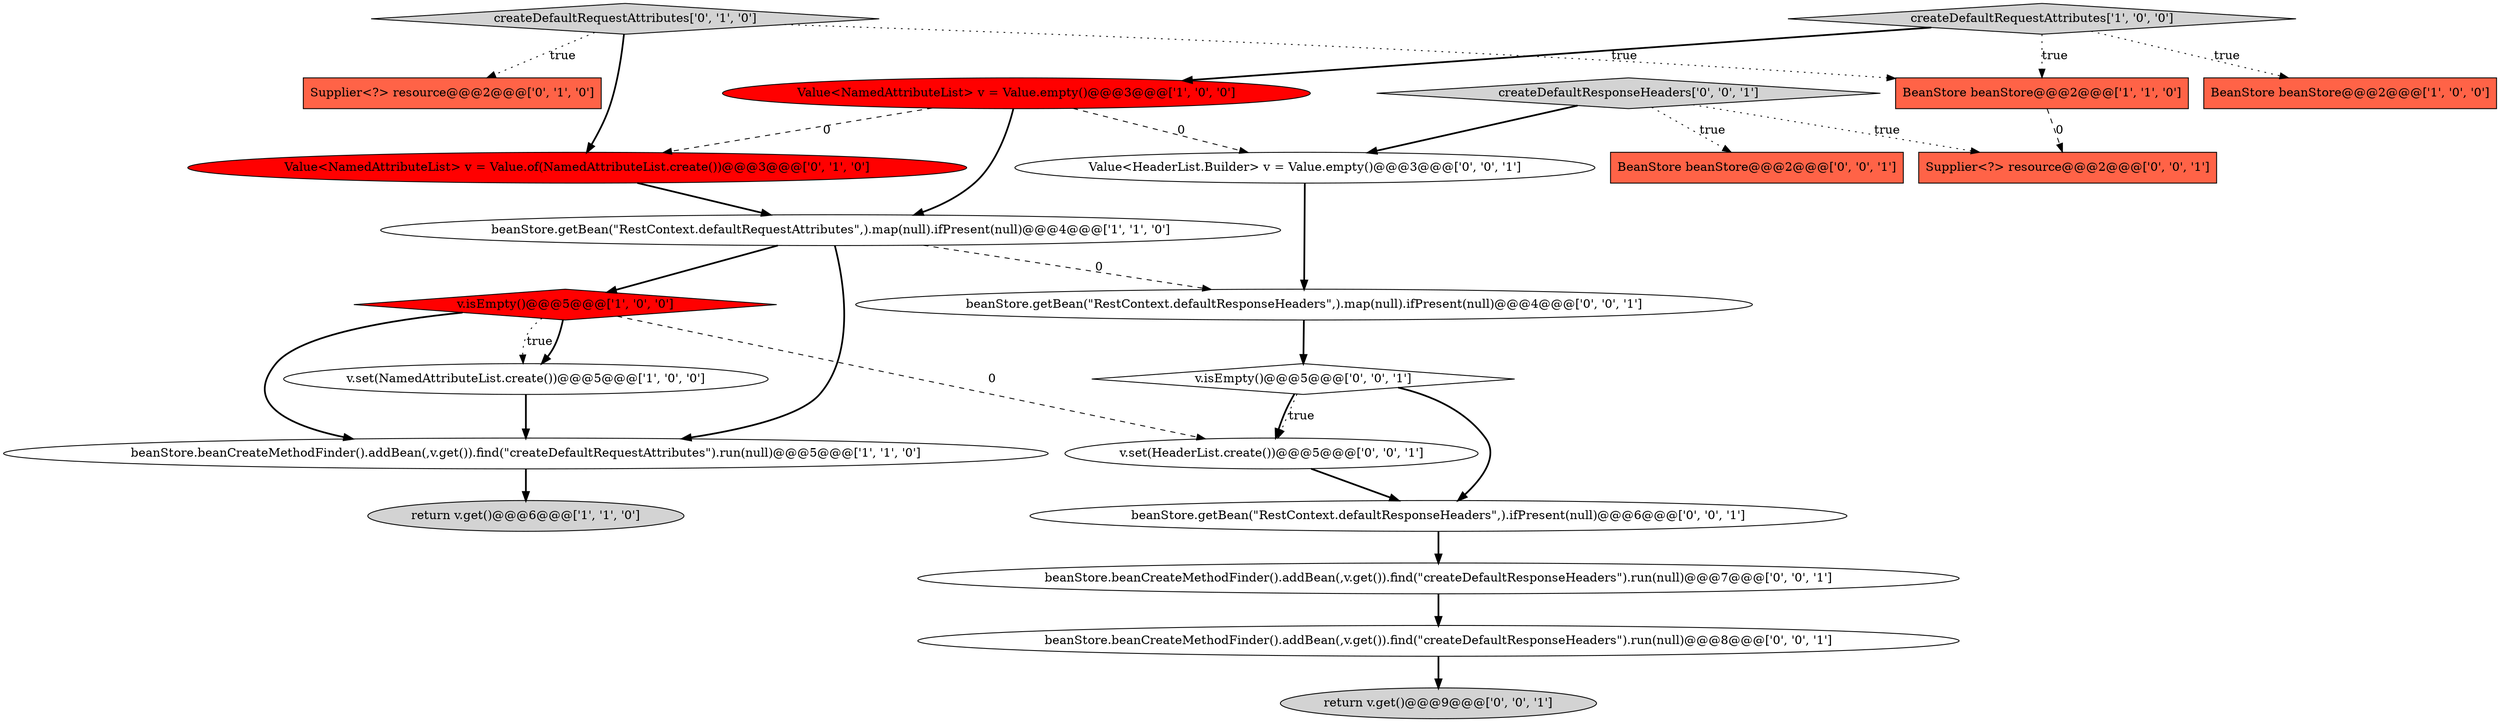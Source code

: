 digraph {
10 [style = filled, label = "Value<NamedAttributeList> v = Value.of(NamedAttributeList.create())@@@3@@@['0', '1', '0']", fillcolor = red, shape = ellipse image = "AAA1AAABBB2BBB"];
8 [style = filled, label = "BeanStore beanStore@@@2@@@['1', '1', '0']", fillcolor = tomato, shape = box image = "AAA0AAABBB1BBB"];
2 [style = filled, label = "beanStore.beanCreateMethodFinder().addBean(,v.get()).find(\"createDefaultRequestAttributes\").run(null)@@@5@@@['1', '1', '0']", fillcolor = white, shape = ellipse image = "AAA0AAABBB1BBB"];
16 [style = filled, label = "v.set(HeaderList.create())@@@5@@@['0', '0', '1']", fillcolor = white, shape = ellipse image = "AAA0AAABBB3BBB"];
9 [style = filled, label = "Supplier<?> resource@@@2@@@['0', '1', '0']", fillcolor = tomato, shape = box image = "AAA0AAABBB2BBB"];
21 [style = filled, label = "beanStore.beanCreateMethodFinder().addBean(,v.get()).find(\"createDefaultResponseHeaders\").run(null)@@@8@@@['0', '0', '1']", fillcolor = white, shape = ellipse image = "AAA0AAABBB3BBB"];
3 [style = filled, label = "return v.get()@@@6@@@['1', '1', '0']", fillcolor = lightgray, shape = ellipse image = "AAA0AAABBB1BBB"];
11 [style = filled, label = "createDefaultRequestAttributes['0', '1', '0']", fillcolor = lightgray, shape = diamond image = "AAA0AAABBB2BBB"];
18 [style = filled, label = "Supplier<?> resource@@@2@@@['0', '0', '1']", fillcolor = tomato, shape = box image = "AAA0AAABBB3BBB"];
13 [style = filled, label = "BeanStore beanStore@@@2@@@['0', '0', '1']", fillcolor = tomato, shape = box image = "AAA0AAABBB3BBB"];
6 [style = filled, label = "BeanStore beanStore@@@2@@@['1', '0', '0']", fillcolor = tomato, shape = box image = "AAA0AAABBB1BBB"];
15 [style = filled, label = "beanStore.getBean(\"RestContext.defaultResponseHeaders\",).map(null).ifPresent(null)@@@4@@@['0', '0', '1']", fillcolor = white, shape = ellipse image = "AAA0AAABBB3BBB"];
14 [style = filled, label = "Value<HeaderList.Builder> v = Value.empty()@@@3@@@['0', '0', '1']", fillcolor = white, shape = ellipse image = "AAA0AAABBB3BBB"];
0 [style = filled, label = "createDefaultRequestAttributes['1', '0', '0']", fillcolor = lightgray, shape = diamond image = "AAA0AAABBB1BBB"];
12 [style = filled, label = "v.isEmpty()@@@5@@@['0', '0', '1']", fillcolor = white, shape = diamond image = "AAA0AAABBB3BBB"];
22 [style = filled, label = "return v.get()@@@9@@@['0', '0', '1']", fillcolor = lightgray, shape = ellipse image = "AAA0AAABBB3BBB"];
4 [style = filled, label = "v.set(NamedAttributeList.create())@@@5@@@['1', '0', '0']", fillcolor = white, shape = ellipse image = "AAA0AAABBB1BBB"];
1 [style = filled, label = "beanStore.getBean(\"RestContext.defaultRequestAttributes\",).map(null).ifPresent(null)@@@4@@@['1', '1', '0']", fillcolor = white, shape = ellipse image = "AAA0AAABBB1BBB"];
17 [style = filled, label = "beanStore.getBean(\"RestContext.defaultResponseHeaders\",).ifPresent(null)@@@6@@@['0', '0', '1']", fillcolor = white, shape = ellipse image = "AAA0AAABBB3BBB"];
5 [style = filled, label = "v.isEmpty()@@@5@@@['1', '0', '0']", fillcolor = red, shape = diamond image = "AAA1AAABBB1BBB"];
7 [style = filled, label = "Value<NamedAttributeList> v = Value.empty()@@@3@@@['1', '0', '0']", fillcolor = red, shape = ellipse image = "AAA1AAABBB1BBB"];
20 [style = filled, label = "createDefaultResponseHeaders['0', '0', '1']", fillcolor = lightgray, shape = diamond image = "AAA0AAABBB3BBB"];
19 [style = filled, label = "beanStore.beanCreateMethodFinder().addBean(,v.get()).find(\"createDefaultResponseHeaders\").run(null)@@@7@@@['0', '0', '1']", fillcolor = white, shape = ellipse image = "AAA0AAABBB3BBB"];
1->5 [style = bold, label=""];
7->1 [style = bold, label=""];
7->14 [style = dashed, label="0"];
1->15 [style = dashed, label="0"];
2->3 [style = bold, label=""];
12->17 [style = bold, label=""];
11->9 [style = dotted, label="true"];
20->14 [style = bold, label=""];
12->16 [style = bold, label=""];
4->2 [style = bold, label=""];
16->17 [style = bold, label=""];
0->6 [style = dotted, label="true"];
17->19 [style = bold, label=""];
5->4 [style = dotted, label="true"];
0->7 [style = bold, label=""];
0->8 [style = dotted, label="true"];
5->16 [style = dashed, label="0"];
5->2 [style = bold, label=""];
12->16 [style = dotted, label="true"];
21->22 [style = bold, label=""];
11->10 [style = bold, label=""];
5->4 [style = bold, label=""];
20->18 [style = dotted, label="true"];
7->10 [style = dashed, label="0"];
8->18 [style = dashed, label="0"];
11->8 [style = dotted, label="true"];
14->15 [style = bold, label=""];
1->2 [style = bold, label=""];
15->12 [style = bold, label=""];
20->13 [style = dotted, label="true"];
10->1 [style = bold, label=""];
19->21 [style = bold, label=""];
}
